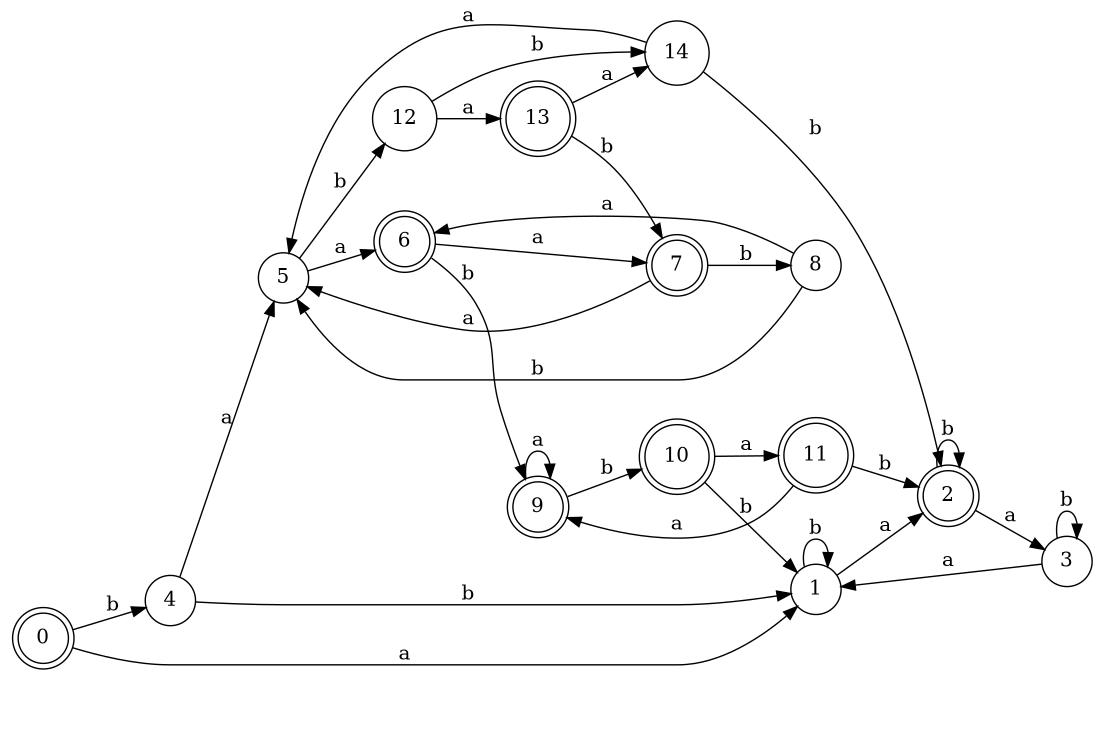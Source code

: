 digraph n12_2 {
__start0 [label="" shape="none"];

rankdir=LR;
size="8,5";

s0 [style="rounded,filled", color="black", fillcolor="white" shape="doublecircle", label="0"];
s1 [style="filled", color="black", fillcolor="white" shape="circle", label="1"];
s2 [style="rounded,filled", color="black", fillcolor="white" shape="doublecircle", label="2"];
s3 [style="filled", color="black", fillcolor="white" shape="circle", label="3"];
s4 [style="filled", color="black", fillcolor="white" shape="circle", label="4"];
s5 [style="filled", color="black", fillcolor="white" shape="circle", label="5"];
s6 [style="rounded,filled", color="black", fillcolor="white" shape="doublecircle", label="6"];
s7 [style="rounded,filled", color="black", fillcolor="white" shape="doublecircle", label="7"];
s8 [style="filled", color="black", fillcolor="white" shape="circle", label="8"];
s9 [style="rounded,filled", color="black", fillcolor="white" shape="doublecircle", label="9"];
s10 [style="rounded,filled", color="black", fillcolor="white" shape="doublecircle", label="10"];
s11 [style="rounded,filled", color="black", fillcolor="white" shape="doublecircle", label="11"];
s12 [style="filled", color="black", fillcolor="white" shape="circle", label="12"];
s13 [style="rounded,filled", color="black", fillcolor="white" shape="doublecircle", label="13"];
s14 [style="filled", color="black", fillcolor="white" shape="circle", label="14"];
s0 -> s1 [label="a"];
s0 -> s4 [label="b"];
s1 -> s2 [label="a"];
s1 -> s1 [label="b"];
s2 -> s3 [label="a"];
s2 -> s2 [label="b"];
s3 -> s1 [label="a"];
s3 -> s3 [label="b"];
s4 -> s5 [label="a"];
s4 -> s1 [label="b"];
s5 -> s6 [label="a"];
s5 -> s12 [label="b"];
s6 -> s7 [label="a"];
s6 -> s9 [label="b"];
s7 -> s5 [label="a"];
s7 -> s8 [label="b"];
s8 -> s6 [label="a"];
s8 -> s5 [label="b"];
s9 -> s9 [label="a"];
s9 -> s10 [label="b"];
s10 -> s11 [label="a"];
s10 -> s1 [label="b"];
s11 -> s9 [label="a"];
s11 -> s2 [label="b"];
s12 -> s13 [label="a"];
s12 -> s14 [label="b"];
s13 -> s14 [label="a"];
s13 -> s7 [label="b"];
s14 -> s5 [label="a"];
s14 -> s2 [label="b"];

}
